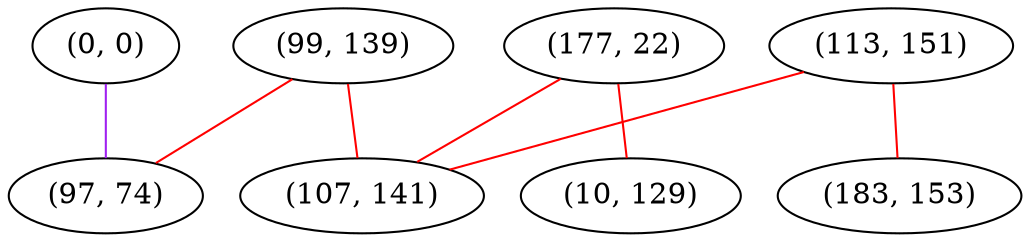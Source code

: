 graph "" {
"(0, 0)";
"(99, 139)";
"(177, 22)";
"(10, 129)";
"(113, 151)";
"(97, 74)";
"(183, 153)";
"(107, 141)";
"(0, 0)" -- "(97, 74)"  [color=purple, key=0, weight=4];
"(99, 139)" -- "(97, 74)"  [color=red, key=0, weight=1];
"(99, 139)" -- "(107, 141)"  [color=red, key=0, weight=1];
"(177, 22)" -- "(10, 129)"  [color=red, key=0, weight=1];
"(177, 22)" -- "(107, 141)"  [color=red, key=0, weight=1];
"(113, 151)" -- "(183, 153)"  [color=red, key=0, weight=1];
"(113, 151)" -- "(107, 141)"  [color=red, key=0, weight=1];
}
